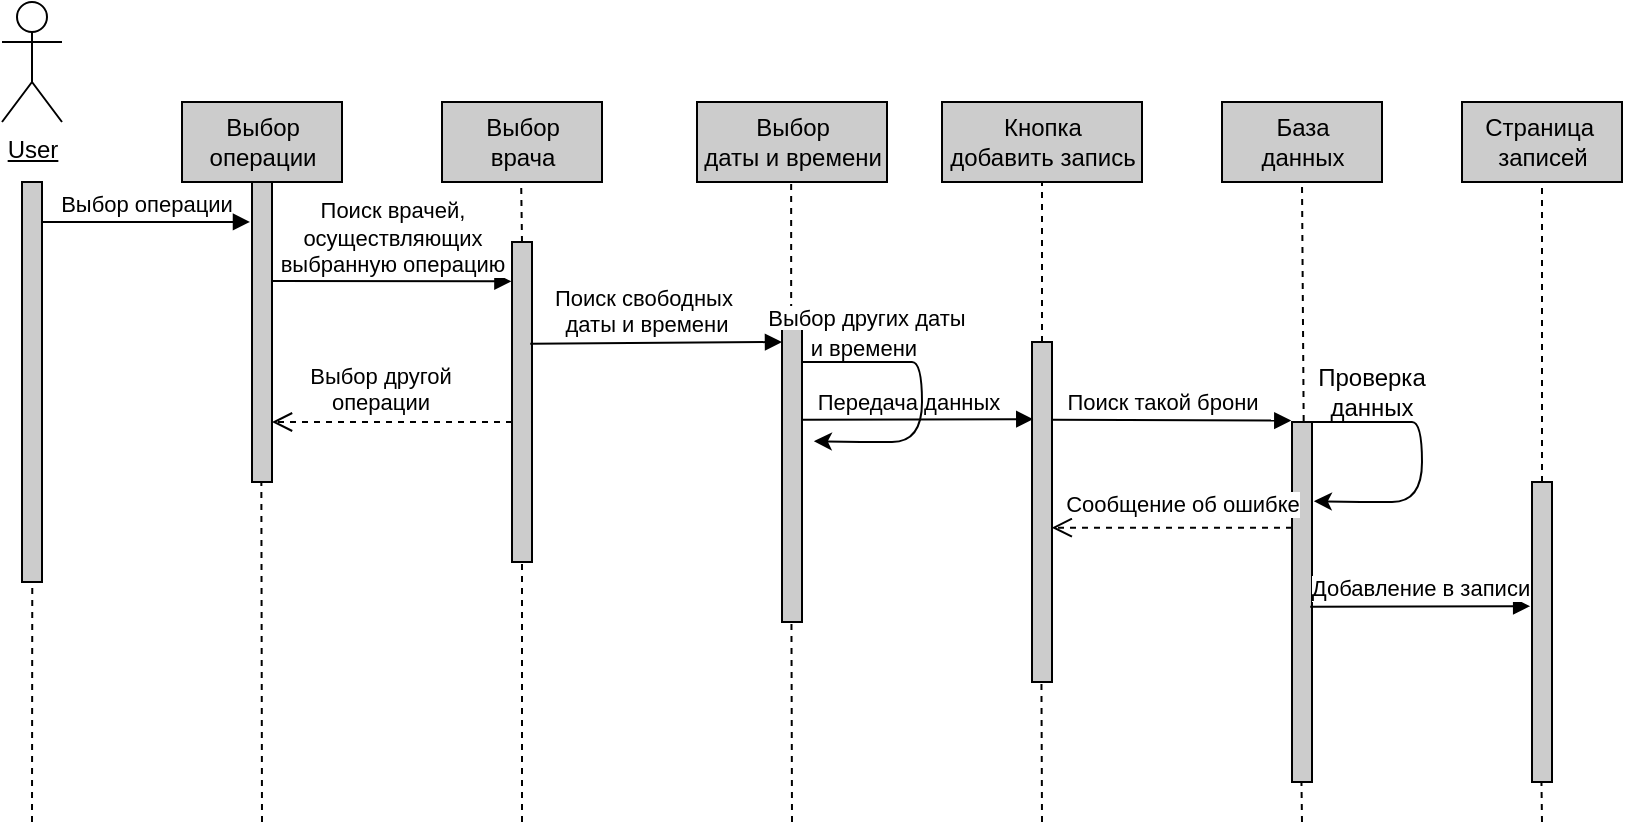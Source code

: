 <mxfile version="18.2.0" type="device"><diagram id="kgpKYQtTHZ0yAKxKKP6v" name="Page-1"><mxGraphModel dx="407" dy="227" grid="1" gridSize="10" guides="1" tooltips="1" connect="1" arrows="1" fold="1" page="1" pageScale="1" pageWidth="850" pageHeight="1100" math="0" shadow="0"><root><mxCell id="0"/><mxCell id="1" parent="0"/><mxCell id="94zJNzsYj73QVBaQGPg3-1" value="&lt;u&gt;User&lt;/u&gt;" style="shape=umlActor;verticalLabelPosition=bottom;verticalAlign=top;html=1;outlineConnect=0;" parent="1" vertex="1"><mxGeometry x="70" y="70" width="30" height="60" as="geometry"/></mxCell><mxCell id="94zJNzsYj73QVBaQGPg3-2" value="" style="html=1;points=[];perimeter=orthogonalPerimeter;fillColor=#CCCCCC;" parent="1" vertex="1"><mxGeometry x="80" y="160" width="10" height="200" as="geometry"/></mxCell><mxCell id="94zJNzsYj73QVBaQGPg3-3" value="Выбор &lt;br&gt;операции" style="html=1;fillColor=#CCCCCC;" parent="1" vertex="1"><mxGeometry x="160" y="120" width="80" height="40" as="geometry"/></mxCell><mxCell id="94zJNzsYj73QVBaQGPg3-4" value="" style="html=1;points=[];perimeter=orthogonalPerimeter;fillColor=#CCCCCC;" parent="1" vertex="1"><mxGeometry x="195" y="160" width="10" height="150" as="geometry"/></mxCell><mxCell id="94zJNzsYj73QVBaQGPg3-5" value="Выбор операции" style="html=1;verticalAlign=bottom;endArrow=block;rounded=0;entryX=-0.101;entryY=0.133;entryDx=0;entryDy=0;entryPerimeter=0;" parent="1" target="94zJNzsYj73QVBaQGPg3-4" edge="1"><mxGeometry width="80" relative="1" as="geometry"><mxPoint x="90" y="180" as="sourcePoint"/><mxPoint x="170" y="180" as="targetPoint"/></mxGeometry></mxCell><mxCell id="94zJNzsYj73QVBaQGPg3-6" value="Кнопка&lt;br&gt;добавить запись" style="html=1;fillColor=#CCCCCC;" parent="1" vertex="1"><mxGeometry x="540" y="120" width="100" height="40" as="geometry"/></mxCell><mxCell id="94zJNzsYj73QVBaQGPg3-8" value="База&lt;br&gt;данных" style="html=1;fillColor=#CCCCCC;" parent="1" vertex="1"><mxGeometry x="680" y="120" width="80" height="40" as="geometry"/></mxCell><mxCell id="94zJNzsYj73QVBaQGPg3-9" value="Поиск врачей, &lt;br&gt;осуществляющих&lt;br&gt;выбранную операцию" style="html=1;verticalAlign=bottom;endArrow=block;rounded=0;entryX=-0.029;entryY=0.123;entryDx=0;entryDy=0;entryPerimeter=0;exitX=0.986;exitY=0.33;exitDx=0;exitDy=0;exitPerimeter=0;" parent="1" source="94zJNzsYj73QVBaQGPg3-4" target="V8YrFF9SQkr3UoVZNN__-2" edge="1"><mxGeometry width="80" relative="1" as="geometry"><mxPoint x="210" y="210" as="sourcePoint"/><mxPoint x="320" y="210" as="targetPoint"/></mxGeometry></mxCell><mxCell id="94zJNzsYj73QVBaQGPg3-10" value="" style="html=1;points=[];perimeter=orthogonalPerimeter;fillColor=#CCCCCC;" parent="1" vertex="1"><mxGeometry x="715" y="280" width="10" height="180" as="geometry"/></mxCell><mxCell id="94zJNzsYj73QVBaQGPg3-11" value="" style="html=1;points=[];perimeter=orthogonalPerimeter;fillColor=#CCCCCC;" parent="1" vertex="1"><mxGeometry x="585" y="240" width="10" height="170" as="geometry"/></mxCell><mxCell id="94zJNzsYj73QVBaQGPg3-13" value="Сообщение об ошибке" style="html=1;verticalAlign=bottom;endArrow=open;dashed=1;endSize=8;rounded=0;entryX=0.987;entryY=0.546;entryDx=0;entryDy=0;entryPerimeter=0;startArrow=none;" parent="1" source="94zJNzsYj73QVBaQGPg3-10" target="94zJNzsYj73QVBaQGPg3-11" edge="1"><mxGeometry x="-0.084" y="-3" relative="1" as="geometry"><mxPoint x="740" y="300" as="sourcePoint"/><mxPoint x="645" y="300" as="targetPoint"/><mxPoint as="offset"/></mxGeometry></mxCell><mxCell id="94zJNzsYj73QVBaQGPg3-21" value="Страница&amp;nbsp;&lt;br&gt;записей" style="html=1;fillColor=#CCCCCC;" parent="1" vertex="1"><mxGeometry x="800" y="120" width="80" height="40" as="geometry"/></mxCell><mxCell id="94zJNzsYj73QVBaQGPg3-22" value="" style="html=1;points=[];perimeter=orthogonalPerimeter;fillColor=#CCCCCC;" parent="1" vertex="1"><mxGeometry x="835" y="310" width="10" height="150" as="geometry"/></mxCell><mxCell id="94zJNzsYj73QVBaQGPg3-27" value="Добавление в записи" style="html=1;verticalAlign=bottom;endArrow=block;rounded=0;exitX=0.911;exitY=0.513;exitDx=0;exitDy=0;exitPerimeter=0;entryX=-0.092;entryY=0.414;entryDx=0;entryDy=0;entryPerimeter=0;" parent="1" source="94zJNzsYj73QVBaQGPg3-10" target="94zJNzsYj73QVBaQGPg3-22" edge="1"><mxGeometry width="80" relative="1" as="geometry"><mxPoint x="845.0" y="399.28" as="sourcePoint"/><mxPoint x="1010" y="399" as="targetPoint"/></mxGeometry></mxCell><mxCell id="94zJNzsYj73QVBaQGPg3-30" value="" style="endArrow=none;dashed=1;html=1;rounded=0;entryX=0.5;entryY=1;entryDx=0;entryDy=0;exitX=0.5;exitY=0;exitDx=0;exitDy=0;exitPerimeter=0;" parent="1" source="94zJNzsYj73QVBaQGPg3-22" target="94zJNzsYj73QVBaQGPg3-21" edge="1"><mxGeometry width="50" height="50" relative="1" as="geometry"><mxPoint x="840" y="300" as="sourcePoint"/><mxPoint x="950" y="170" as="targetPoint"/></mxGeometry></mxCell><mxCell id="94zJNzsYj73QVBaQGPg3-32" value="" style="endArrow=none;dashed=1;html=1;rounded=0;entryX=0.5;entryY=1;entryDx=0;entryDy=0;exitX=0.584;exitY=-0.003;exitDx=0;exitDy=0;exitPerimeter=0;" parent="1" target="94zJNzsYj73QVBaQGPg3-8" edge="1" source="94zJNzsYj73QVBaQGPg3-10"><mxGeometry width="50" height="50" relative="1" as="geometry"><mxPoint x="720" y="210" as="sourcePoint"/><mxPoint x="830.83" y="409.85" as="targetPoint"/></mxGeometry></mxCell><mxCell id="94zJNzsYj73QVBaQGPg3-34" value="" style="endArrow=none;dashed=1;html=1;rounded=0;entryX=0.5;entryY=1;entryDx=0;entryDy=0;" parent="1" target="94zJNzsYj73QVBaQGPg3-6" edge="1"><mxGeometry width="50" height="50" relative="1" as="geometry"><mxPoint x="590" y="240" as="sourcePoint"/><mxPoint x="590" y="170" as="targetPoint"/><Array as="points"/></mxGeometry></mxCell><mxCell id="V8YrFF9SQkr3UoVZNN__-1" value="Выбор &lt;br&gt;врача" style="html=1;fillColor=#CCCCCC;" vertex="1" parent="1"><mxGeometry x="290" y="120" width="80" height="40" as="geometry"/></mxCell><mxCell id="V8YrFF9SQkr3UoVZNN__-2" value="" style="html=1;points=[];perimeter=orthogonalPerimeter;fillColor=#CCCCCC;" vertex="1" parent="1"><mxGeometry x="325" y="190" width="10" height="160" as="geometry"/></mxCell><mxCell id="V8YrFF9SQkr3UoVZNN__-3" value="" style="endArrow=none;dashed=1;html=1;rounded=0;entryX=0.5;entryY=1;entryDx=0;entryDy=0;" edge="1" parent="1"><mxGeometry width="50" height="50" relative="1" as="geometry"><mxPoint x="330" y="190" as="sourcePoint"/><mxPoint x="329.58" y="160" as="targetPoint"/><Array as="points"/></mxGeometry></mxCell><mxCell id="V8YrFF9SQkr3UoVZNN__-7" value="" style="endArrow=none;dashed=1;html=1;rounded=0;" edge="1" parent="1" target="V8YrFF9SQkr3UoVZNN__-2"><mxGeometry width="50" height="50" relative="1" as="geometry"><mxPoint x="330" y="480" as="sourcePoint"/><mxPoint x="330" y="260" as="targetPoint"/><Array as="points"/></mxGeometry></mxCell><mxCell id="V8YrFF9SQkr3UoVZNN__-8" value="Выбор другой &lt;br&gt;операции" style="html=1;verticalAlign=bottom;endArrow=open;dashed=1;endSize=8;rounded=0;startArrow=none;exitX=-0.1;exitY=0.798;exitDx=0;exitDy=0;exitPerimeter=0;" edge="1" parent="1" target="94zJNzsYj73QVBaQGPg3-4"><mxGeometry x="0.102" y="-1" relative="1" as="geometry"><mxPoint x="325" y="280" as="sourcePoint"/><mxPoint x="235.87" y="282.28" as="targetPoint"/><mxPoint as="offset"/></mxGeometry></mxCell><mxCell id="V8YrFF9SQkr3UoVZNN__-9" value="Выбор &lt;br&gt;даты и времени" style="html=1;fillColor=#CCCCCC;" vertex="1" parent="1"><mxGeometry x="417.5" y="120" width="95" height="40" as="geometry"/></mxCell><mxCell id="V8YrFF9SQkr3UoVZNN__-10" value="" style="html=1;points=[];perimeter=orthogonalPerimeter;fillColor=#CCCCCC;" vertex="1" parent="1"><mxGeometry x="460" y="230" width="10" height="150" as="geometry"/></mxCell><mxCell id="V8YrFF9SQkr3UoVZNN__-11" value="" style="endArrow=none;dashed=1;html=1;rounded=0;entryX=0.5;entryY=1;entryDx=0;entryDy=0;" edge="1" parent="1" source="V8YrFF9SQkr3UoVZNN__-10"><mxGeometry width="50" height="50" relative="1" as="geometry"><mxPoint x="465" y="210" as="sourcePoint"/><mxPoint x="464.58" y="160" as="targetPoint"/><Array as="points"/></mxGeometry></mxCell><mxCell id="V8YrFF9SQkr3UoVZNN__-15" value="Поиск свободных&amp;nbsp;&lt;br&gt;даты и времени" style="html=1;verticalAlign=bottom;endArrow=block;rounded=0;exitX=0.913;exitY=0.318;exitDx=0;exitDy=0;exitPerimeter=0;" edge="1" parent="1" source="V8YrFF9SQkr3UoVZNN__-2"><mxGeometry x="-0.082" width="80" relative="1" as="geometry"><mxPoint x="340" y="255" as="sourcePoint"/><mxPoint x="460" y="240" as="targetPoint"/><mxPoint as="offset"/></mxGeometry></mxCell><mxCell id="V8YrFF9SQkr3UoVZNN__-18" value="Передача данных" style="html=1;verticalAlign=bottom;endArrow=block;rounded=0;exitX=1.049;exitY=0.326;exitDx=0;exitDy=0;exitPerimeter=0;entryX=0.063;entryY=0.227;entryDx=0;entryDy=0;entryPerimeter=0;" edge="1" parent="1" source="V8YrFF9SQkr3UoVZNN__-10" target="94zJNzsYj73QVBaQGPg3-11"><mxGeometry x="-0.082" width="80" relative="1" as="geometry"><mxPoint x="470.0" y="270.19" as="sourcePoint"/><mxPoint x="580" y="270" as="targetPoint"/><mxPoint as="offset"/></mxGeometry></mxCell><mxCell id="V8YrFF9SQkr3UoVZNN__-21" value="Поиск такой брони" style="html=1;verticalAlign=bottom;endArrow=block;rounded=0;exitX=1;exitY=0.229;exitDx=0;exitDy=0;exitPerimeter=0;entryX=-0.035;entryY=-0.004;entryDx=0;entryDy=0;entryPerimeter=0;" edge="1" parent="1" source="94zJNzsYj73QVBaQGPg3-11" target="94zJNzsYj73QVBaQGPg3-10"><mxGeometry x="-0.082" width="80" relative="1" as="geometry"><mxPoint x="595.0" y="277.5" as="sourcePoint"/><mxPoint x="710" y="279" as="targetPoint"/><mxPoint as="offset"/></mxGeometry></mxCell><mxCell id="V8YrFF9SQkr3UoVZNN__-22" value="" style="curved=1;endArrow=classic;html=1;rounded=0;exitX=0.5;exitY=0;exitDx=0;exitDy=0;exitPerimeter=0;entryX=1.094;entryY=0.22;entryDx=0;entryDy=0;entryPerimeter=0;" edge="1" parent="1" source="94zJNzsYj73QVBaQGPg3-10" target="94zJNzsYj73QVBaQGPg3-10"><mxGeometry width="50" height="50" relative="1" as="geometry"><mxPoint x="750" y="320" as="sourcePoint"/><mxPoint x="740" y="320" as="targetPoint"/><Array as="points"><mxPoint x="770" y="280"/><mxPoint x="780" y="280"/><mxPoint x="780" y="320"/><mxPoint x="750" y="320"/></Array></mxGeometry></mxCell><mxCell id="V8YrFF9SQkr3UoVZNN__-23" value="Проверка данных" style="text;html=1;strokeColor=none;fillColor=none;align=center;verticalAlign=middle;whiteSpace=wrap;rounded=0;" vertex="1" parent="1"><mxGeometry x="725" y="250" width="60" height="30" as="geometry"/></mxCell><mxCell id="V8YrFF9SQkr3UoVZNN__-24" value="" style="endArrow=none;dashed=1;html=1;rounded=0;" edge="1" parent="1"><mxGeometry width="50" height="50" relative="1" as="geometry"><mxPoint x="200" y="480" as="sourcePoint"/><mxPoint x="199.68" y="310" as="targetPoint"/><Array as="points"/></mxGeometry></mxCell><mxCell id="V8YrFF9SQkr3UoVZNN__-25" value="" style="endArrow=none;dashed=1;html=1;rounded=0;" edge="1" parent="1"><mxGeometry width="50" height="50" relative="1" as="geometry"><mxPoint x="85" y="480" as="sourcePoint"/><mxPoint x="85.14" y="360" as="targetPoint"/><Array as="points"/></mxGeometry></mxCell><mxCell id="V8YrFF9SQkr3UoVZNN__-26" value="" style="endArrow=none;dashed=1;html=1;rounded=0;" edge="1" parent="1"><mxGeometry width="50" height="50" relative="1" as="geometry"><mxPoint x="465" y="480" as="sourcePoint"/><mxPoint x="464.73" y="380.0" as="targetPoint"/><Array as="points"/></mxGeometry></mxCell><mxCell id="V8YrFF9SQkr3UoVZNN__-27" value="" style="endArrow=none;dashed=1;html=1;rounded=0;" edge="1" parent="1"><mxGeometry width="50" height="50" relative="1" as="geometry"><mxPoint x="590" y="480" as="sourcePoint"/><mxPoint x="589.73" y="410.0" as="targetPoint"/><Array as="points"/></mxGeometry></mxCell><mxCell id="V8YrFF9SQkr3UoVZNN__-28" value="" style="endArrow=none;dashed=1;html=1;rounded=0;" edge="1" parent="1"><mxGeometry width="50" height="50" relative="1" as="geometry"><mxPoint x="720" y="480" as="sourcePoint"/><mxPoint x="719.73" y="460.0" as="targetPoint"/><Array as="points"/></mxGeometry></mxCell><mxCell id="V8YrFF9SQkr3UoVZNN__-29" value="" style="endArrow=none;dashed=1;html=1;rounded=0;" edge="1" parent="1"><mxGeometry width="50" height="50" relative="1" as="geometry"><mxPoint x="840" y="480.0" as="sourcePoint"/><mxPoint x="839.73" y="460.0" as="targetPoint"/><Array as="points"/></mxGeometry></mxCell><mxCell id="V8YrFF9SQkr3UoVZNN__-30" value="" style="curved=1;endArrow=classic;html=1;rounded=0;exitX=0.5;exitY=0;exitDx=0;exitDy=0;exitPerimeter=0;entryX=1.094;entryY=0.22;entryDx=0;entryDy=0;entryPerimeter=0;" edge="1" parent="1"><mxGeometry width="50" height="50" relative="1" as="geometry"><mxPoint x="470" y="250" as="sourcePoint"/><mxPoint x="475.94" y="289.6" as="targetPoint"/><Array as="points"><mxPoint x="520" y="250"/><mxPoint x="530" y="250"/><mxPoint x="530" y="290"/><mxPoint x="500" y="290"/></Array></mxGeometry></mxCell><mxCell id="V8YrFF9SQkr3UoVZNN__-31" value="&lt;span style=&quot;font-size: 11px; background-color: rgb(255, 255, 255);&quot;&gt;Выбор других даты&lt;/span&gt;&lt;br style=&quot;font-size: 11px;&quot;&gt;&lt;span style=&quot;font-size: 11px; background-color: rgb(255, 255, 255);&quot;&gt;и времени&amp;nbsp;&lt;/span&gt;" style="text;html=1;strokeColor=none;fillColor=none;align=center;verticalAlign=middle;whiteSpace=wrap;rounded=0;" vertex="1" parent="1"><mxGeometry x="450" y="220" width="105" height="30" as="geometry"/></mxCell></root></mxGraphModel></diagram></mxfile>